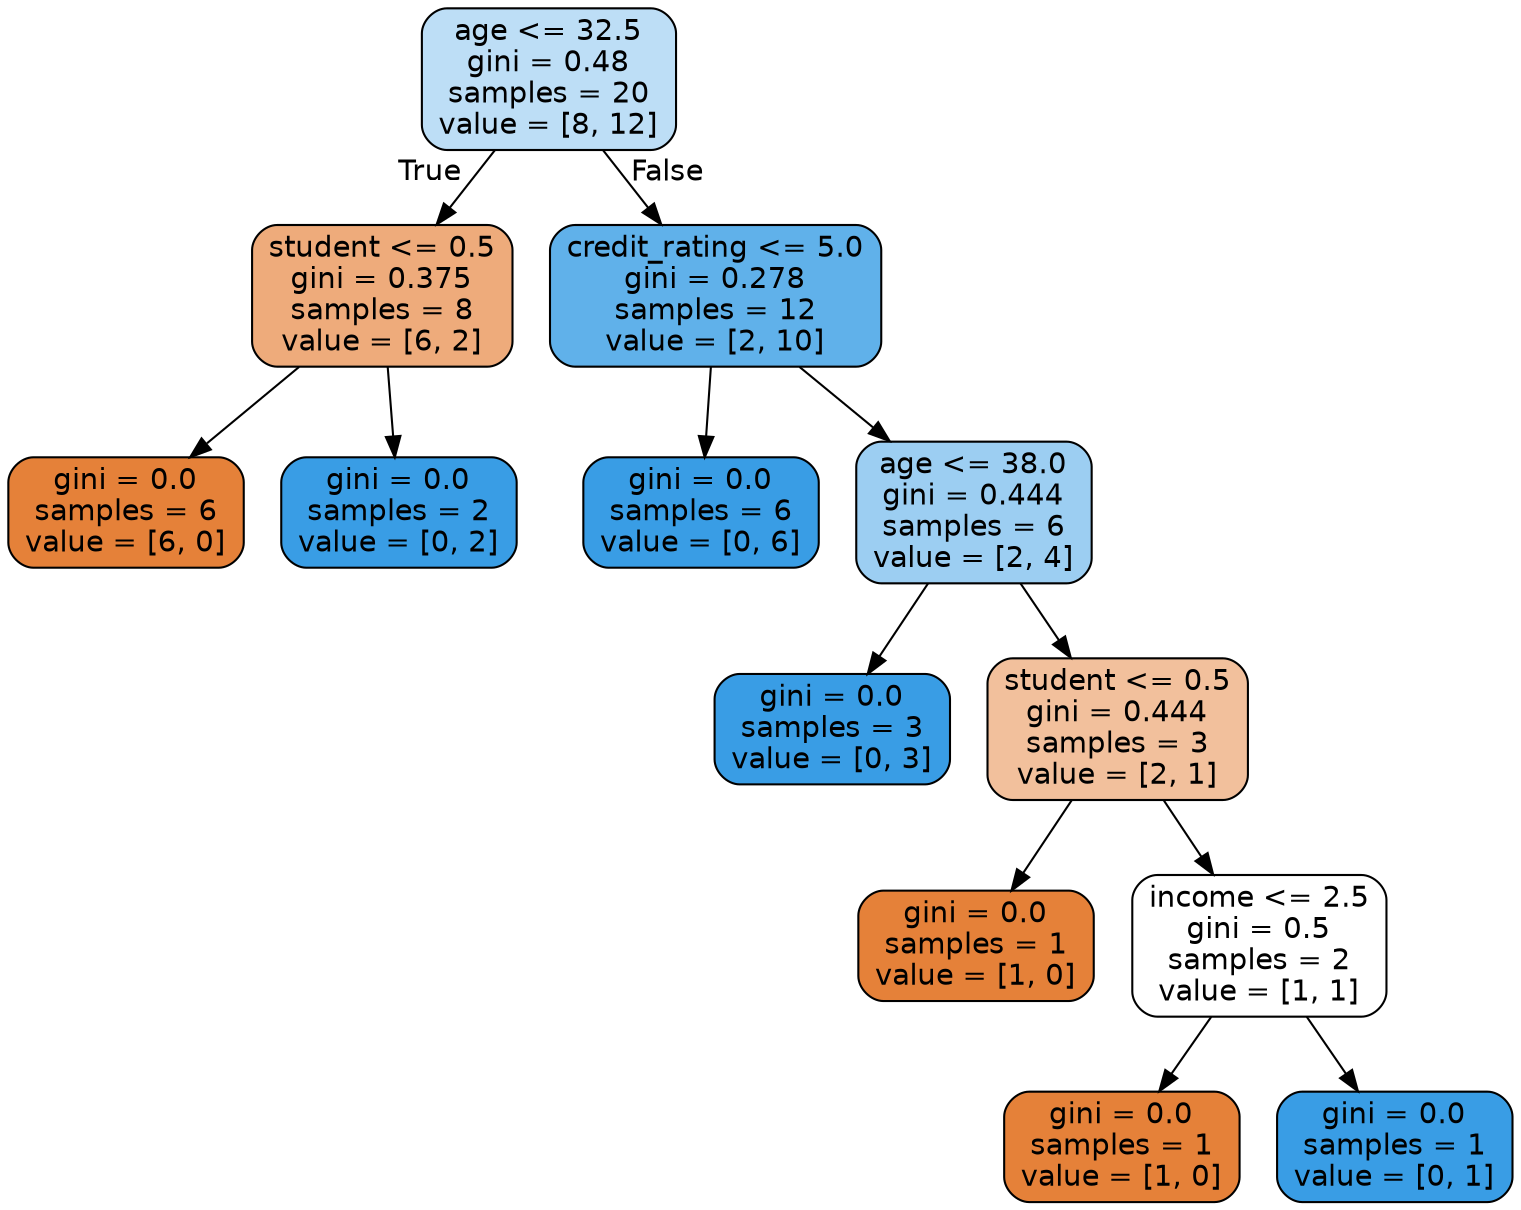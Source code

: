 digraph Tree {
node [shape=box, style="filled, rounded", color="black", fontname=helvetica] ;
edge [fontname=helvetica] ;
0 [label="age <= 32.5\ngini = 0.48\nsamples = 20\nvalue = [8, 12]", fillcolor="#399de555"] ;
1 [label="student <= 0.5\ngini = 0.375\nsamples = 8\nvalue = [6, 2]", fillcolor="#e58139aa"] ;
0 -> 1 [labeldistance=2.5, labelangle=45, headlabel="True"] ;
2 [label="gini = 0.0\nsamples = 6\nvalue = [6, 0]", fillcolor="#e58139ff"] ;
1 -> 2 ;
3 [label="gini = 0.0\nsamples = 2\nvalue = [0, 2]", fillcolor="#399de5ff"] ;
1 -> 3 ;
4 [label="credit_rating <= 5.0\ngini = 0.278\nsamples = 12\nvalue = [2, 10]", fillcolor="#399de5cc"] ;
0 -> 4 [labeldistance=2.5, labelangle=-45, headlabel="False"] ;
5 [label="gini = 0.0\nsamples = 6\nvalue = [0, 6]", fillcolor="#399de5ff"] ;
4 -> 5 ;
6 [label="age <= 38.0\ngini = 0.444\nsamples = 6\nvalue = [2, 4]", fillcolor="#399de57f"] ;
4 -> 6 ;
7 [label="gini = 0.0\nsamples = 3\nvalue = [0, 3]", fillcolor="#399de5ff"] ;
6 -> 7 ;
8 [label="student <= 0.5\ngini = 0.444\nsamples = 3\nvalue = [2, 1]", fillcolor="#e581397f"] ;
6 -> 8 ;
9 [label="gini = 0.0\nsamples = 1\nvalue = [1, 0]", fillcolor="#e58139ff"] ;
8 -> 9 ;
10 [label="income <= 2.5\ngini = 0.5\nsamples = 2\nvalue = [1, 1]", fillcolor="#e5813900"] ;
8 -> 10 ;
11 [label="gini = 0.0\nsamples = 1\nvalue = [1, 0]", fillcolor="#e58139ff"] ;
10 -> 11 ;
12 [label="gini = 0.0\nsamples = 1\nvalue = [0, 1]", fillcolor="#399de5ff"] ;
10 -> 12 ;
}